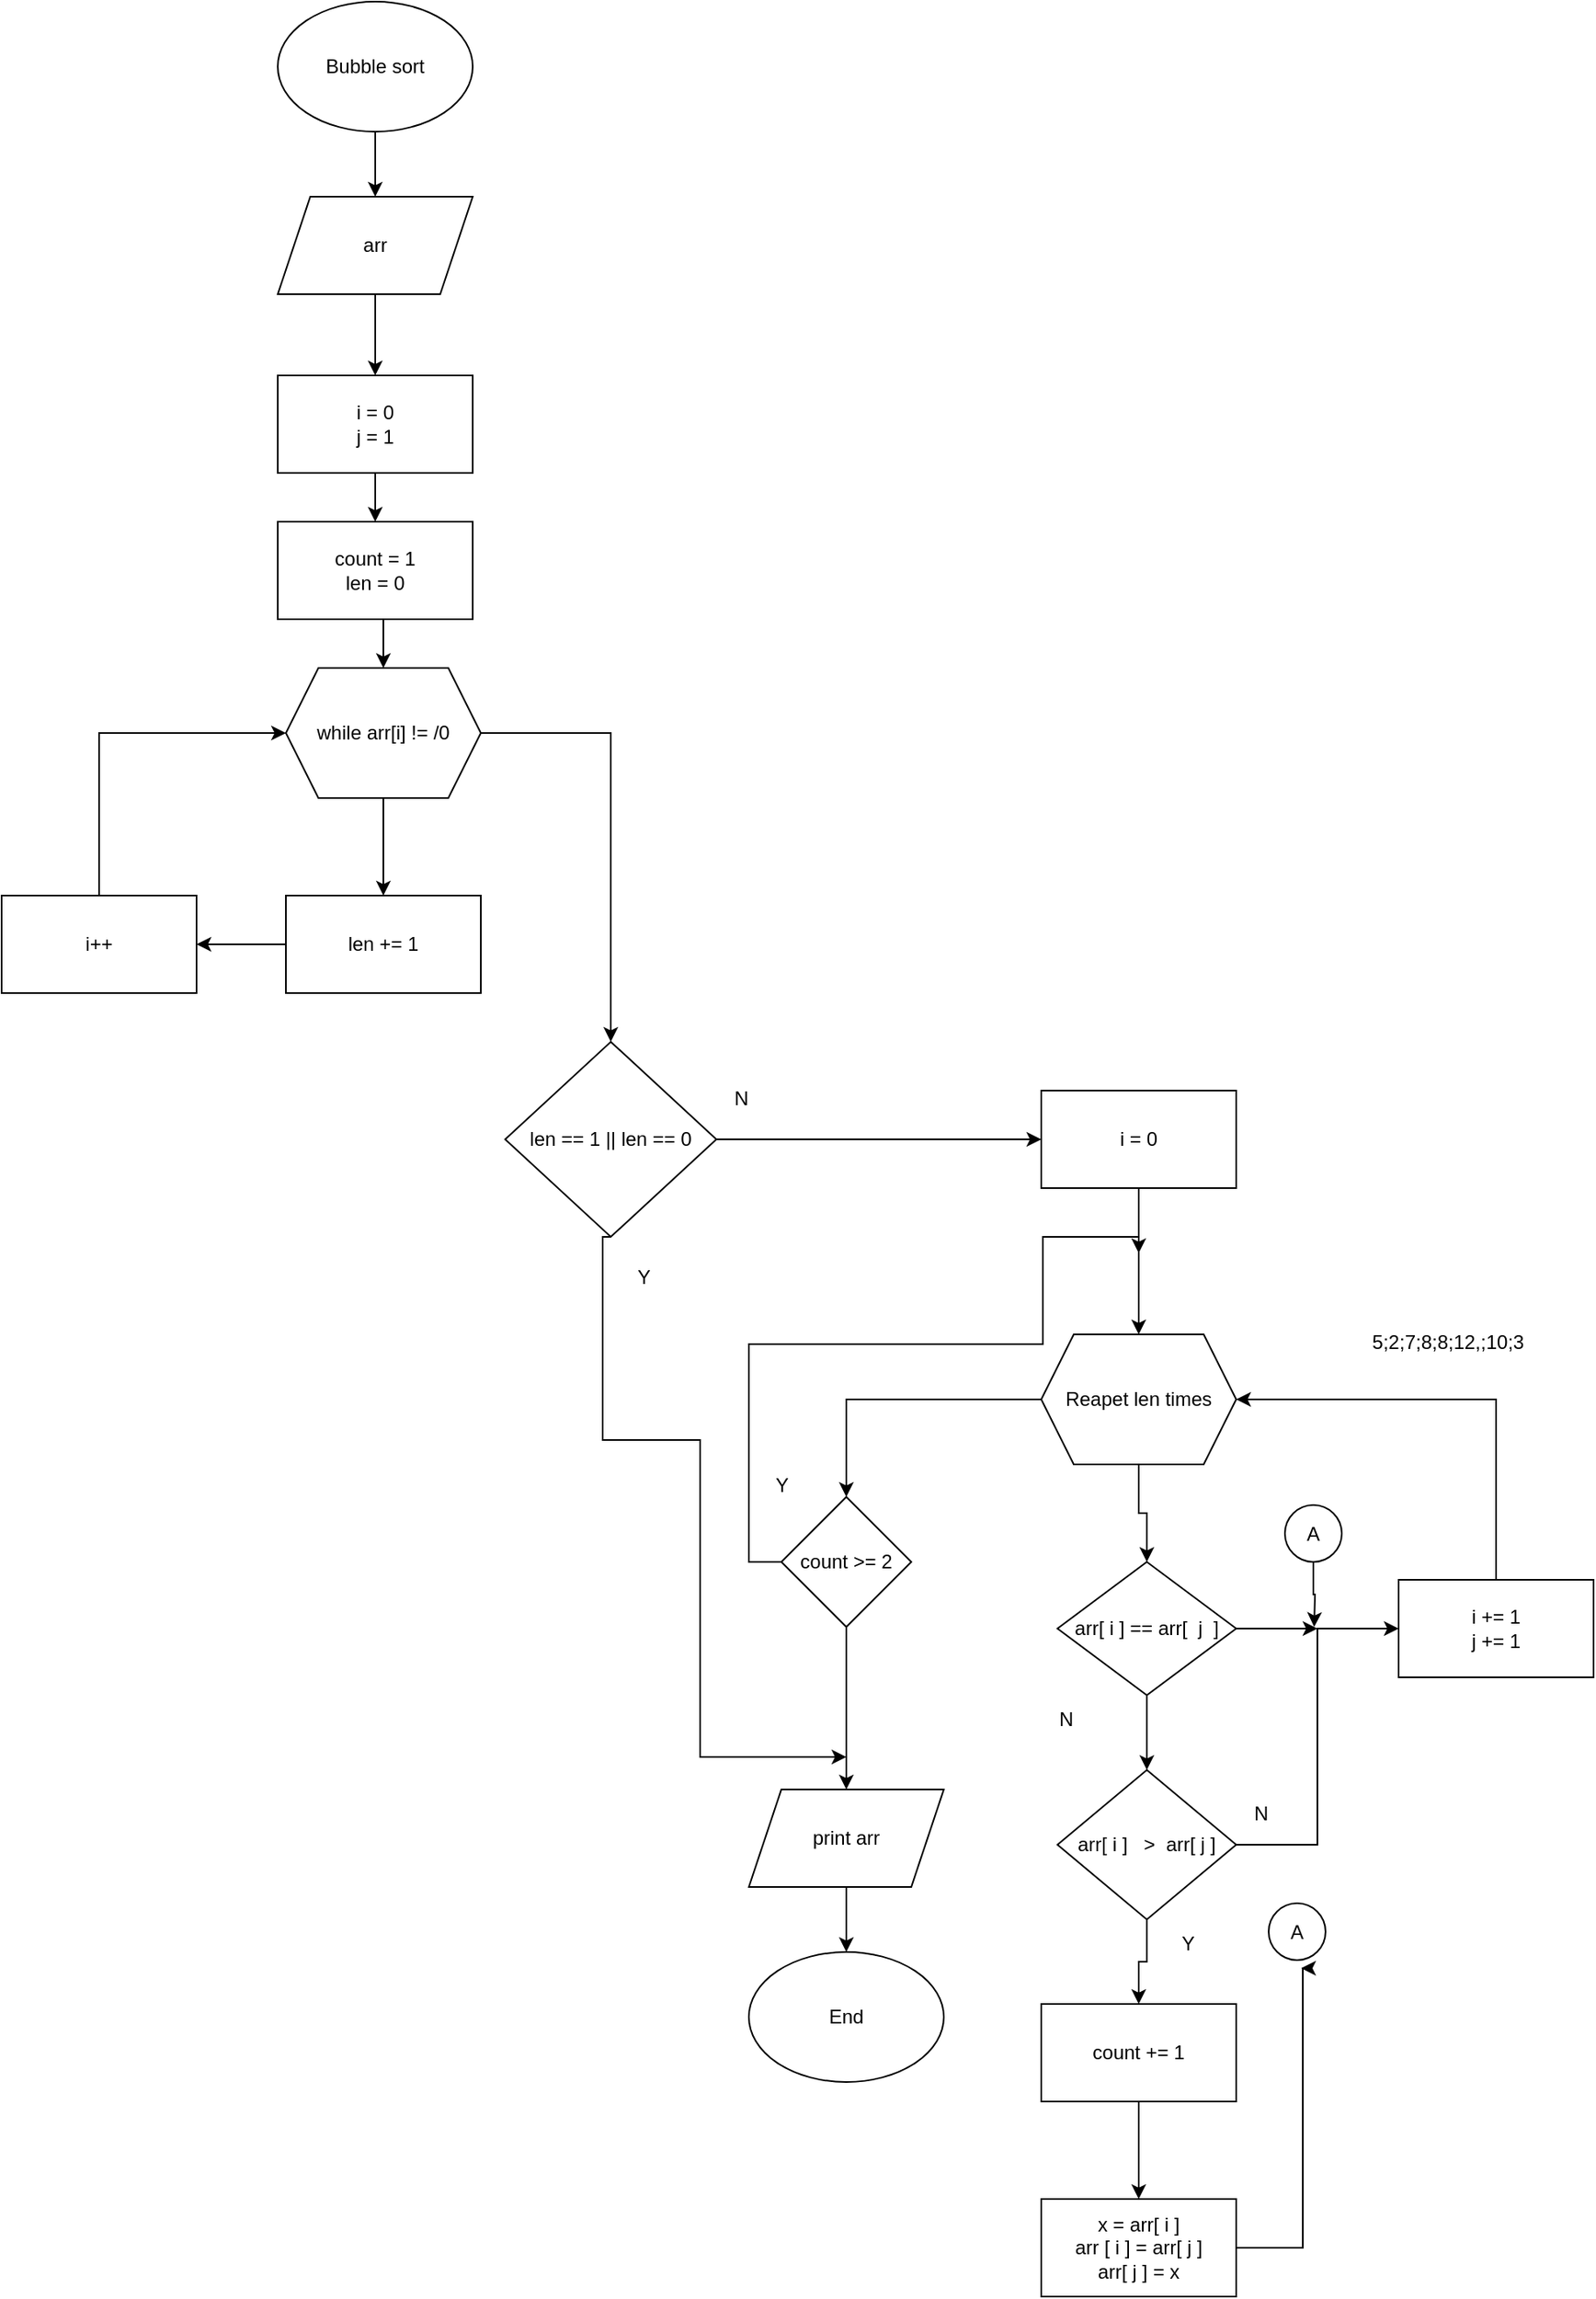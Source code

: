 <mxfile version="26.0.16">
  <diagram name="Page-1" id="M0qV1JgQrztClzObmAqI">
    <mxGraphModel dx="2868" dy="1670" grid="1" gridSize="10" guides="1" tooltips="1" connect="1" arrows="1" fold="1" page="1" pageScale="1" pageWidth="850" pageHeight="1100" math="0" shadow="0">
      <root>
        <mxCell id="0" />
        <mxCell id="1" parent="0" />
        <mxCell id="UVezICtJcRIL6f-ogG2M-3" style="edgeStyle=orthogonalEdgeStyle;rounded=0;orthogonalLoop=1;jettySize=auto;html=1;exitX=0.5;exitY=1;exitDx=0;exitDy=0;entryX=0.5;entryY=0;entryDx=0;entryDy=0;" edge="1" parent="1" source="UVezICtJcRIL6f-ogG2M-1" target="UVezICtJcRIL6f-ogG2M-2">
          <mxGeometry relative="1" as="geometry" />
        </mxCell>
        <mxCell id="UVezICtJcRIL6f-ogG2M-1" value="Bubble sort" style="ellipse;whiteSpace=wrap;html=1;" vertex="1" parent="1">
          <mxGeometry x="360" y="60" width="120" height="80" as="geometry" />
        </mxCell>
        <mxCell id="UVezICtJcRIL6f-ogG2M-5" style="edgeStyle=orthogonalEdgeStyle;rounded=0;orthogonalLoop=1;jettySize=auto;html=1;exitX=0.5;exitY=1;exitDx=0;exitDy=0;entryX=0.5;entryY=0;entryDx=0;entryDy=0;" edge="1" parent="1" source="UVezICtJcRIL6f-ogG2M-2" target="UVezICtJcRIL6f-ogG2M-4">
          <mxGeometry relative="1" as="geometry" />
        </mxCell>
        <mxCell id="UVezICtJcRIL6f-ogG2M-2" value="arr" style="shape=parallelogram;perimeter=parallelogramPerimeter;whiteSpace=wrap;html=1;fixedSize=1;" vertex="1" parent="1">
          <mxGeometry x="360" y="180" width="120" height="60" as="geometry" />
        </mxCell>
        <mxCell id="UVezICtJcRIL6f-ogG2M-8" style="edgeStyle=orthogonalEdgeStyle;rounded=0;orthogonalLoop=1;jettySize=auto;html=1;exitX=0.5;exitY=1;exitDx=0;exitDy=0;entryX=0.5;entryY=0;entryDx=0;entryDy=0;" edge="1" parent="1" source="UVezICtJcRIL6f-ogG2M-4" target="UVezICtJcRIL6f-ogG2M-7">
          <mxGeometry relative="1" as="geometry" />
        </mxCell>
        <mxCell id="UVezICtJcRIL6f-ogG2M-4" value="i = 0&lt;div&gt;j = 1&lt;/div&gt;" style="rounded=0;whiteSpace=wrap;html=1;" vertex="1" parent="1">
          <mxGeometry x="360" y="290" width="120" height="60" as="geometry" />
        </mxCell>
        <mxCell id="UVezICtJcRIL6f-ogG2M-9" style="edgeStyle=orthogonalEdgeStyle;rounded=0;orthogonalLoop=1;jettySize=auto;html=1;exitX=0.5;exitY=1;exitDx=0;exitDy=0;entryX=0.5;entryY=0;entryDx=0;entryDy=0;" edge="1" parent="1" source="UVezICtJcRIL6f-ogG2M-7">
          <mxGeometry relative="1" as="geometry">
            <mxPoint x="425" y="470" as="targetPoint" />
          </mxGeometry>
        </mxCell>
        <mxCell id="UVezICtJcRIL6f-ogG2M-7" value="count = 1&lt;div&gt;len = 0&lt;/div&gt;" style="rounded=0;whiteSpace=wrap;html=1;" vertex="1" parent="1">
          <mxGeometry x="360" y="380" width="120" height="60" as="geometry" />
        </mxCell>
        <mxCell id="UVezICtJcRIL6f-ogG2M-13" style="edgeStyle=orthogonalEdgeStyle;rounded=0;orthogonalLoop=1;jettySize=auto;html=1;exitX=0.5;exitY=1;exitDx=0;exitDy=0;entryX=0.5;entryY=0;entryDx=0;entryDy=0;" edge="1" parent="1" source="UVezICtJcRIL6f-ogG2M-11" target="UVezICtJcRIL6f-ogG2M-12">
          <mxGeometry relative="1" as="geometry" />
        </mxCell>
        <mxCell id="UVezICtJcRIL6f-ogG2M-69" style="edgeStyle=orthogonalEdgeStyle;rounded=0;orthogonalLoop=1;jettySize=auto;html=1;exitX=1;exitY=0.5;exitDx=0;exitDy=0;" edge="1" parent="1" source="UVezICtJcRIL6f-ogG2M-11" target="UVezICtJcRIL6f-ogG2M-67">
          <mxGeometry relative="1" as="geometry" />
        </mxCell>
        <mxCell id="UVezICtJcRIL6f-ogG2M-11" value="while arr[i] != /0" style="shape=hexagon;perimeter=hexagonPerimeter2;whiteSpace=wrap;html=1;fixedSize=1;" vertex="1" parent="1">
          <mxGeometry x="365" y="470" width="120" height="80" as="geometry" />
        </mxCell>
        <mxCell id="UVezICtJcRIL6f-ogG2M-18" style="edgeStyle=orthogonalEdgeStyle;rounded=0;orthogonalLoop=1;jettySize=auto;html=1;exitX=0;exitY=0.5;exitDx=0;exitDy=0;entryX=1;entryY=0.5;entryDx=0;entryDy=0;" edge="1" parent="1" source="UVezICtJcRIL6f-ogG2M-12" target="UVezICtJcRIL6f-ogG2M-17">
          <mxGeometry relative="1" as="geometry" />
        </mxCell>
        <mxCell id="UVezICtJcRIL6f-ogG2M-12" value="len += 1" style="rounded=0;whiteSpace=wrap;html=1;" vertex="1" parent="1">
          <mxGeometry x="365" y="610" width="120" height="60" as="geometry" />
        </mxCell>
        <mxCell id="UVezICtJcRIL6f-ogG2M-24" style="edgeStyle=orthogonalEdgeStyle;rounded=0;orthogonalLoop=1;jettySize=auto;html=1;exitX=0.5;exitY=1;exitDx=0;exitDy=0;entryX=0.5;entryY=0;entryDx=0;entryDy=0;" edge="1" parent="1" source="UVezICtJcRIL6f-ogG2M-15" target="UVezICtJcRIL6f-ogG2M-23">
          <mxGeometry relative="1" as="geometry" />
        </mxCell>
        <mxCell id="UVezICtJcRIL6f-ogG2M-55" style="edgeStyle=orthogonalEdgeStyle;rounded=0;orthogonalLoop=1;jettySize=auto;html=1;exitX=0;exitY=0.5;exitDx=0;exitDy=0;entryX=0.5;entryY=0;entryDx=0;entryDy=0;" edge="1" parent="1" source="UVezICtJcRIL6f-ogG2M-15" target="UVezICtJcRIL6f-ogG2M-54">
          <mxGeometry relative="1" as="geometry" />
        </mxCell>
        <mxCell id="UVezICtJcRIL6f-ogG2M-15" value="Reapet len times" style="shape=hexagon;perimeter=hexagonPerimeter2;whiteSpace=wrap;html=1;fixedSize=1;" vertex="1" parent="1">
          <mxGeometry x="830" y="880" width="120" height="80" as="geometry" />
        </mxCell>
        <mxCell id="UVezICtJcRIL6f-ogG2M-19" style="edgeStyle=orthogonalEdgeStyle;rounded=0;orthogonalLoop=1;jettySize=auto;html=1;exitX=0.5;exitY=0;exitDx=0;exitDy=0;entryX=0;entryY=0.5;entryDx=0;entryDy=0;" edge="1" parent="1" source="UVezICtJcRIL6f-ogG2M-17" target="UVezICtJcRIL6f-ogG2M-11">
          <mxGeometry relative="1" as="geometry" />
        </mxCell>
        <mxCell id="UVezICtJcRIL6f-ogG2M-17" value="i++" style="rounded=0;whiteSpace=wrap;html=1;" vertex="1" parent="1">
          <mxGeometry x="190" y="610" width="120" height="60" as="geometry" />
        </mxCell>
        <mxCell id="UVezICtJcRIL6f-ogG2M-53" style="edgeStyle=orthogonalEdgeStyle;rounded=0;orthogonalLoop=1;jettySize=auto;html=1;exitX=0.5;exitY=1;exitDx=0;exitDy=0;entryX=0.5;entryY=0;entryDx=0;entryDy=0;" edge="1" parent="1" source="UVezICtJcRIL6f-ogG2M-20" target="UVezICtJcRIL6f-ogG2M-15">
          <mxGeometry relative="1" as="geometry" />
        </mxCell>
        <mxCell id="UVezICtJcRIL6f-ogG2M-20" value="i = 0" style="rounded=0;whiteSpace=wrap;html=1;" vertex="1" parent="1">
          <mxGeometry x="830" y="730" width="120" height="60" as="geometry" />
        </mxCell>
        <mxCell id="UVezICtJcRIL6f-ogG2M-34" style="edgeStyle=orthogonalEdgeStyle;rounded=0;orthogonalLoop=1;jettySize=auto;html=1;exitX=0.5;exitY=1;exitDx=0;exitDy=0;entryX=0.5;entryY=0;entryDx=0;entryDy=0;" edge="1" parent="1" source="UVezICtJcRIL6f-ogG2M-23" target="UVezICtJcRIL6f-ogG2M-32">
          <mxGeometry relative="1" as="geometry" />
        </mxCell>
        <mxCell id="UVezICtJcRIL6f-ogG2M-59" style="edgeStyle=orthogonalEdgeStyle;rounded=0;orthogonalLoop=1;jettySize=auto;html=1;exitX=1;exitY=0.5;exitDx=0;exitDy=0;" edge="1" parent="1" source="UVezICtJcRIL6f-ogG2M-23">
          <mxGeometry relative="1" as="geometry">
            <mxPoint x="1000" y="1061" as="targetPoint" />
          </mxGeometry>
        </mxCell>
        <mxCell id="UVezICtJcRIL6f-ogG2M-23" value="arr[ i ] == arr[&amp;nbsp; j&amp;nbsp; ]" style="rhombus;whiteSpace=wrap;html=1;" vertex="1" parent="1">
          <mxGeometry x="840" y="1020" width="110" height="82" as="geometry" />
        </mxCell>
        <mxCell id="UVezICtJcRIL6f-ogG2M-51" style="edgeStyle=orthogonalEdgeStyle;rounded=0;orthogonalLoop=1;jettySize=auto;html=1;exitX=0.5;exitY=0;exitDx=0;exitDy=0;entryX=1;entryY=0.5;entryDx=0;entryDy=0;" edge="1" parent="1" source="UVezICtJcRIL6f-ogG2M-26" target="UVezICtJcRIL6f-ogG2M-15">
          <mxGeometry relative="1" as="geometry" />
        </mxCell>
        <mxCell id="UVezICtJcRIL6f-ogG2M-26" value="i += 1&lt;div&gt;j += 1&lt;/div&gt;" style="rounded=0;whiteSpace=wrap;html=1;" vertex="1" parent="1">
          <mxGeometry x="1050" y="1031" width="120" height="60" as="geometry" />
        </mxCell>
        <mxCell id="UVezICtJcRIL6f-ogG2M-40" style="edgeStyle=orthogonalEdgeStyle;rounded=0;orthogonalLoop=1;jettySize=auto;html=1;exitX=0.5;exitY=1;exitDx=0;exitDy=0;entryX=0.5;entryY=0;entryDx=0;entryDy=0;" edge="1" parent="1" source="UVezICtJcRIL6f-ogG2M-32" target="UVezICtJcRIL6f-ogG2M-39">
          <mxGeometry relative="1" as="geometry" />
        </mxCell>
        <mxCell id="UVezICtJcRIL6f-ogG2M-52" style="edgeStyle=orthogonalEdgeStyle;rounded=0;orthogonalLoop=1;jettySize=auto;html=1;exitX=1;exitY=0.5;exitDx=0;exitDy=0;entryX=0;entryY=0.5;entryDx=0;entryDy=0;" edge="1" parent="1" source="UVezICtJcRIL6f-ogG2M-32" target="UVezICtJcRIL6f-ogG2M-26">
          <mxGeometry relative="1" as="geometry" />
        </mxCell>
        <mxCell id="UVezICtJcRIL6f-ogG2M-32" value="arr[ i ]&amp;nbsp; &amp;nbsp;&amp;gt;&amp;nbsp; arr[ j ]" style="rhombus;whiteSpace=wrap;html=1;" vertex="1" parent="1">
          <mxGeometry x="840" y="1148" width="110" height="92" as="geometry" />
        </mxCell>
        <mxCell id="UVezICtJcRIL6f-ogG2M-38" value="N" style="text;html=1;align=center;verticalAlign=middle;resizable=0;points=[];autosize=1;strokeColor=none;fillColor=none;" vertex="1" parent="1">
          <mxGeometry x="950" y="1160" width="30" height="30" as="geometry" />
        </mxCell>
        <mxCell id="UVezICtJcRIL6f-ogG2M-42" style="edgeStyle=orthogonalEdgeStyle;rounded=0;orthogonalLoop=1;jettySize=auto;html=1;exitX=0.5;exitY=1;exitDx=0;exitDy=0;entryX=0.5;entryY=0;entryDx=0;entryDy=0;" edge="1" parent="1" source="UVezICtJcRIL6f-ogG2M-39" target="UVezICtJcRIL6f-ogG2M-41">
          <mxGeometry relative="1" as="geometry" />
        </mxCell>
        <mxCell id="UVezICtJcRIL6f-ogG2M-39" value="count += 1" style="rounded=0;whiteSpace=wrap;html=1;" vertex="1" parent="1">
          <mxGeometry x="830" y="1292" width="120" height="60" as="geometry" />
        </mxCell>
        <mxCell id="UVezICtJcRIL6f-ogG2M-50" style="edgeStyle=orthogonalEdgeStyle;rounded=0;orthogonalLoop=1;jettySize=auto;html=1;exitX=1;exitY=0.5;exitDx=0;exitDy=0;" edge="1" parent="1" source="UVezICtJcRIL6f-ogG2M-41">
          <mxGeometry relative="1" as="geometry">
            <mxPoint x="990" y="1270" as="targetPoint" />
            <Array as="points">
              <mxPoint x="991" y="1442" />
            </Array>
          </mxGeometry>
        </mxCell>
        <mxCell id="UVezICtJcRIL6f-ogG2M-41" value="x = arr[ i ]&lt;div&gt;arr [ i ] = arr[ j ]&lt;/div&gt;&lt;div&gt;arr[ j ] = x&lt;/div&gt;" style="rounded=0;whiteSpace=wrap;html=1;" vertex="1" parent="1">
          <mxGeometry x="830" y="1412" width="120" height="60" as="geometry" />
        </mxCell>
        <mxCell id="UVezICtJcRIL6f-ogG2M-44" value="Y" style="text;html=1;align=center;verticalAlign=middle;resizable=0;points=[];autosize=1;strokeColor=none;fillColor=none;" vertex="1" parent="1">
          <mxGeometry x="905" y="1240" width="30" height="30" as="geometry" />
        </mxCell>
        <mxCell id="UVezICtJcRIL6f-ogG2M-45" value="N" style="text;html=1;align=center;verticalAlign=middle;resizable=0;points=[];autosize=1;strokeColor=none;fillColor=none;" vertex="1" parent="1">
          <mxGeometry x="830" y="1102" width="30" height="30" as="geometry" />
        </mxCell>
        <mxCell id="UVezICtJcRIL6f-ogG2M-46" value="5;2;7;8;8;12,;10;3" style="text;html=1;align=center;verticalAlign=middle;resizable=0;points=[];autosize=1;strokeColor=none;fillColor=none;" vertex="1" parent="1">
          <mxGeometry x="1020" y="870" width="120" height="30" as="geometry" />
        </mxCell>
        <mxCell id="UVezICtJcRIL6f-ogG2M-56" style="edgeStyle=orthogonalEdgeStyle;rounded=0;orthogonalLoop=1;jettySize=auto;html=1;exitX=0;exitY=0.5;exitDx=0;exitDy=0;" edge="1" parent="1" source="UVezICtJcRIL6f-ogG2M-54">
          <mxGeometry relative="1" as="geometry">
            <mxPoint x="890" y="830" as="targetPoint" />
            <Array as="points">
              <mxPoint x="650" y="1020" />
              <mxPoint x="650" y="886" />
              <mxPoint x="831" y="886" />
              <mxPoint x="831" y="820" />
              <mxPoint x="890" y="820" />
            </Array>
          </mxGeometry>
        </mxCell>
        <mxCell id="UVezICtJcRIL6f-ogG2M-57" style="edgeStyle=orthogonalEdgeStyle;rounded=0;orthogonalLoop=1;jettySize=auto;html=1;exitX=0.5;exitY=1;exitDx=0;exitDy=0;" edge="1" parent="1" source="UVezICtJcRIL6f-ogG2M-54">
          <mxGeometry relative="1" as="geometry">
            <mxPoint x="710" y="1160" as="targetPoint" />
          </mxGeometry>
        </mxCell>
        <mxCell id="UVezICtJcRIL6f-ogG2M-54" value="count &amp;gt;= 2" style="rhombus;whiteSpace=wrap;html=1;" vertex="1" parent="1">
          <mxGeometry x="670" y="980" width="80" height="80" as="geometry" />
        </mxCell>
        <mxCell id="UVezICtJcRIL6f-ogG2M-66" style="edgeStyle=orthogonalEdgeStyle;rounded=0;orthogonalLoop=1;jettySize=auto;html=1;exitX=0.5;exitY=1;exitDx=0;exitDy=0;entryX=0.5;entryY=0;entryDx=0;entryDy=0;" edge="1" parent="1" source="UVezICtJcRIL6f-ogG2M-58" target="UVezICtJcRIL6f-ogG2M-65">
          <mxGeometry relative="1" as="geometry" />
        </mxCell>
        <mxCell id="UVezICtJcRIL6f-ogG2M-58" value="print arr" style="shape=parallelogram;perimeter=parallelogramPerimeter;whiteSpace=wrap;html=1;fixedSize=1;" vertex="1" parent="1">
          <mxGeometry x="650" y="1160" width="120" height="60" as="geometry" />
        </mxCell>
        <mxCell id="UVezICtJcRIL6f-ogG2M-60" value="A" style="ellipse;whiteSpace=wrap;html=1;aspect=fixed;" vertex="1" parent="1">
          <mxGeometry x="970" y="1230" width="35" height="35" as="geometry" />
        </mxCell>
        <mxCell id="UVezICtJcRIL6f-ogG2M-63" style="edgeStyle=orthogonalEdgeStyle;rounded=0;orthogonalLoop=1;jettySize=auto;html=1;exitX=0.5;exitY=1;exitDx=0;exitDy=0;" edge="1" parent="1" source="UVezICtJcRIL6f-ogG2M-62">
          <mxGeometry relative="1" as="geometry">
            <mxPoint x="998" y="1060" as="targetPoint" />
          </mxGeometry>
        </mxCell>
        <mxCell id="UVezICtJcRIL6f-ogG2M-62" value="A" style="ellipse;whiteSpace=wrap;html=1;aspect=fixed;" vertex="1" parent="1">
          <mxGeometry x="980" y="985" width="35" height="35" as="geometry" />
        </mxCell>
        <mxCell id="UVezICtJcRIL6f-ogG2M-64" value="Y" style="text;html=1;align=center;verticalAlign=middle;resizable=0;points=[];autosize=1;strokeColor=none;fillColor=none;" vertex="1" parent="1">
          <mxGeometry x="655" y="958" width="30" height="30" as="geometry" />
        </mxCell>
        <mxCell id="UVezICtJcRIL6f-ogG2M-65" value="End" style="ellipse;whiteSpace=wrap;html=1;" vertex="1" parent="1">
          <mxGeometry x="650" y="1260" width="120" height="80" as="geometry" />
        </mxCell>
        <mxCell id="UVezICtJcRIL6f-ogG2M-73" style="edgeStyle=orthogonalEdgeStyle;rounded=0;orthogonalLoop=1;jettySize=auto;html=1;exitX=0.5;exitY=1;exitDx=0;exitDy=0;" edge="1" parent="1" source="UVezICtJcRIL6f-ogG2M-67">
          <mxGeometry relative="1" as="geometry">
            <mxPoint x="710" y="1140" as="targetPoint" />
            <Array as="points">
              <mxPoint x="560" y="945" />
              <mxPoint x="620" y="945" />
              <mxPoint x="620" y="1140" />
            </Array>
          </mxGeometry>
        </mxCell>
        <mxCell id="UVezICtJcRIL6f-ogG2M-76" style="edgeStyle=orthogonalEdgeStyle;rounded=0;orthogonalLoop=1;jettySize=auto;html=1;exitX=1;exitY=0.5;exitDx=0;exitDy=0;entryX=0;entryY=0.5;entryDx=0;entryDy=0;" edge="1" parent="1" source="UVezICtJcRIL6f-ogG2M-67" target="UVezICtJcRIL6f-ogG2M-20">
          <mxGeometry relative="1" as="geometry" />
        </mxCell>
        <mxCell id="UVezICtJcRIL6f-ogG2M-67" value="len == 1 || len == 0" style="rhombus;whiteSpace=wrap;html=1;" vertex="1" parent="1">
          <mxGeometry x="500" y="700" width="130" height="120" as="geometry" />
        </mxCell>
        <mxCell id="UVezICtJcRIL6f-ogG2M-74" value="Y" style="text;html=1;align=center;verticalAlign=middle;resizable=0;points=[];autosize=1;strokeColor=none;fillColor=none;" vertex="1" parent="1">
          <mxGeometry x="570" y="830" width="30" height="30" as="geometry" />
        </mxCell>
        <mxCell id="UVezICtJcRIL6f-ogG2M-75" value="N" style="text;html=1;align=center;verticalAlign=middle;resizable=0;points=[];autosize=1;strokeColor=none;fillColor=none;" vertex="1" parent="1">
          <mxGeometry x="630" y="720" width="30" height="30" as="geometry" />
        </mxCell>
      </root>
    </mxGraphModel>
  </diagram>
</mxfile>
